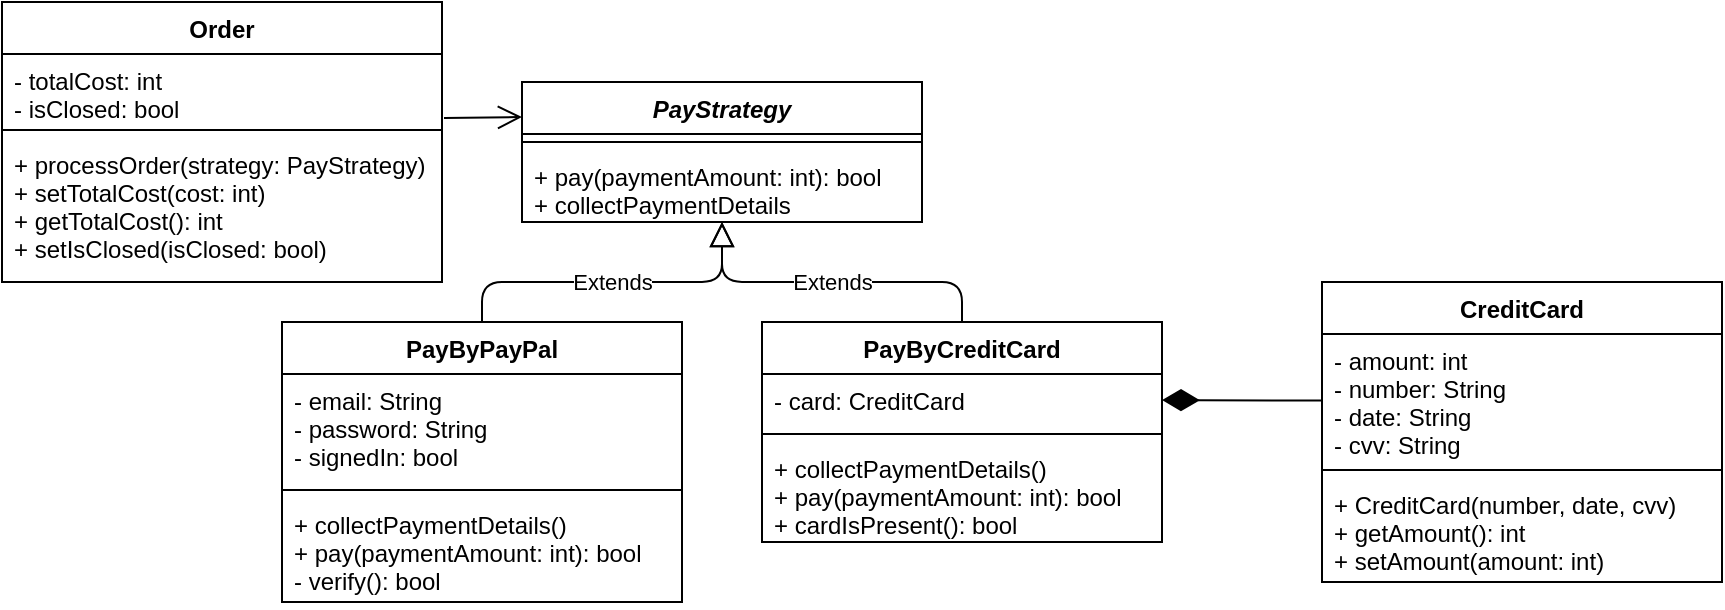 <mxfile version="14.6.13" type="device"><diagram id="pSlwTop-E5JqOnWAiBDI" name="Страница 1"><mxGraphModel dx="813" dy="470" grid="1" gridSize="10" guides="1" tooltips="1" connect="1" arrows="1" fold="1" page="1" pageScale="1" pageWidth="827" pageHeight="1169" math="0" shadow="0"><root><mxCell id="0"/><mxCell id="1" parent="0"/><mxCell id="sbiQOXZOP32bimYdC489-1" value="PayStrategy" style="swimlane;fontStyle=3;align=center;verticalAlign=top;childLayout=stackLayout;horizontal=1;startSize=26;horizontalStack=0;resizeParent=1;resizeParentMax=0;resizeLast=0;collapsible=1;marginBottom=0;" vertex="1" parent="1"><mxGeometry x="280" y="80" width="200" height="70" as="geometry"/></mxCell><mxCell id="sbiQOXZOP32bimYdC489-3" value="" style="line;strokeWidth=1;fillColor=none;align=left;verticalAlign=middle;spacingTop=-1;spacingLeft=3;spacingRight=3;rotatable=0;labelPosition=right;points=[];portConstraint=eastwest;" vertex="1" parent="sbiQOXZOP32bimYdC489-1"><mxGeometry y="26" width="200" height="8" as="geometry"/></mxCell><mxCell id="sbiQOXZOP32bimYdC489-4" value="+ pay(paymentAmount: int): bool&#10;+ collectPaymentDetails" style="text;strokeColor=none;fillColor=none;align=left;verticalAlign=top;spacingLeft=4;spacingRight=4;overflow=hidden;rotatable=0;points=[[0,0.5],[1,0.5]];portConstraint=eastwest;" vertex="1" parent="sbiQOXZOP32bimYdC489-1"><mxGeometry y="34" width="200" height="36" as="geometry"/></mxCell><mxCell id="sbiQOXZOP32bimYdC489-5" value="PayByCreditCard" style="swimlane;fontStyle=1;align=center;verticalAlign=top;childLayout=stackLayout;horizontal=1;startSize=26;horizontalStack=0;resizeParent=1;resizeParentMax=0;resizeLast=0;collapsible=1;marginBottom=0;" vertex="1" parent="1"><mxGeometry x="400" y="200" width="200" height="110" as="geometry"/></mxCell><mxCell id="sbiQOXZOP32bimYdC489-6" value="- card: CreditCard" style="text;strokeColor=none;fillColor=none;align=left;verticalAlign=top;spacingLeft=4;spacingRight=4;overflow=hidden;rotatable=0;points=[[0,0.5],[1,0.5]];portConstraint=eastwest;" vertex="1" parent="sbiQOXZOP32bimYdC489-5"><mxGeometry y="26" width="200" height="26" as="geometry"/></mxCell><mxCell id="sbiQOXZOP32bimYdC489-7" value="" style="line;strokeWidth=1;fillColor=none;align=left;verticalAlign=middle;spacingTop=-1;spacingLeft=3;spacingRight=3;rotatable=0;labelPosition=right;points=[];portConstraint=eastwest;" vertex="1" parent="sbiQOXZOP32bimYdC489-5"><mxGeometry y="52" width="200" height="8" as="geometry"/></mxCell><mxCell id="sbiQOXZOP32bimYdC489-8" value="+ collectPaymentDetails()&#10;+ pay(paymentAmount: int): bool&#10;+ cardIsPresent(): bool" style="text;strokeColor=none;fillColor=none;align=left;verticalAlign=top;spacingLeft=4;spacingRight=4;overflow=hidden;rotatable=0;points=[[0,0.5],[1,0.5]];portConstraint=eastwest;" vertex="1" parent="sbiQOXZOP32bimYdC489-5"><mxGeometry y="60" width="200" height="50" as="geometry"/></mxCell><mxCell id="sbiQOXZOP32bimYdC489-9" value="CreditCard" style="swimlane;fontStyle=1;align=center;verticalAlign=top;childLayout=stackLayout;horizontal=1;startSize=26;horizontalStack=0;resizeParent=1;resizeParentMax=0;resizeLast=0;collapsible=1;marginBottom=0;" vertex="1" parent="1"><mxGeometry x="680" y="180" width="200" height="150" as="geometry"/></mxCell><mxCell id="sbiQOXZOP32bimYdC489-10" value="- amount: int&#10;- number: String&#10;- date: String&#10;- cvv: String" style="text;strokeColor=none;fillColor=none;align=left;verticalAlign=top;spacingLeft=4;spacingRight=4;overflow=hidden;rotatable=0;points=[[0,0.5],[1,0.5]];portConstraint=eastwest;" vertex="1" parent="sbiQOXZOP32bimYdC489-9"><mxGeometry y="26" width="200" height="64" as="geometry"/></mxCell><mxCell id="sbiQOXZOP32bimYdC489-11" value="" style="line;strokeWidth=1;fillColor=none;align=left;verticalAlign=middle;spacingTop=-1;spacingLeft=3;spacingRight=3;rotatable=0;labelPosition=right;points=[];portConstraint=eastwest;" vertex="1" parent="sbiQOXZOP32bimYdC489-9"><mxGeometry y="90" width="200" height="8" as="geometry"/></mxCell><mxCell id="sbiQOXZOP32bimYdC489-12" value="+ CreditCard(number, date, cvv)&#10;+ getAmount(): int&#10;+ setAmount(amount: int)" style="text;strokeColor=none;fillColor=none;align=left;verticalAlign=top;spacingLeft=4;spacingRight=4;overflow=hidden;rotatable=0;points=[[0,0.5],[1,0.5]];portConstraint=eastwest;" vertex="1" parent="sbiQOXZOP32bimYdC489-9"><mxGeometry y="98" width="200" height="52" as="geometry"/></mxCell><mxCell id="sbiQOXZOP32bimYdC489-13" value="" style="endArrow=diamondThin;endFill=1;endSize=16;html=1;entryX=1;entryY=0.5;entryDx=0;entryDy=0;exitX=0.001;exitY=0.52;exitDx=0;exitDy=0;exitPerimeter=0;" edge="1" parent="1" source="sbiQOXZOP32bimYdC489-10" target="sbiQOXZOP32bimYdC489-6"><mxGeometry width="160" relative="1" as="geometry"><mxPoint x="420" y="260" as="sourcePoint"/><mxPoint x="580" y="260" as="targetPoint"/></mxGeometry></mxCell><mxCell id="sbiQOXZOP32bimYdC489-14" value="PayByPayPal" style="swimlane;fontStyle=1;align=center;verticalAlign=top;childLayout=stackLayout;horizontal=1;startSize=26;horizontalStack=0;resizeParent=1;resizeParentMax=0;resizeLast=0;collapsible=1;marginBottom=0;" vertex="1" parent="1"><mxGeometry x="160" y="200" width="200" height="140" as="geometry"/></mxCell><mxCell id="sbiQOXZOP32bimYdC489-15" value="- email: String&#10;- password: String&#10;- signedIn: bool" style="text;strokeColor=none;fillColor=none;align=left;verticalAlign=top;spacingLeft=4;spacingRight=4;overflow=hidden;rotatable=0;points=[[0,0.5],[1,0.5]];portConstraint=eastwest;" vertex="1" parent="sbiQOXZOP32bimYdC489-14"><mxGeometry y="26" width="200" height="54" as="geometry"/></mxCell><mxCell id="sbiQOXZOP32bimYdC489-16" value="" style="line;strokeWidth=1;fillColor=none;align=left;verticalAlign=middle;spacingTop=-1;spacingLeft=3;spacingRight=3;rotatable=0;labelPosition=right;points=[];portConstraint=eastwest;" vertex="1" parent="sbiQOXZOP32bimYdC489-14"><mxGeometry y="80" width="200" height="8" as="geometry"/></mxCell><mxCell id="sbiQOXZOP32bimYdC489-17" value="+ collectPaymentDetails()&#10;+ pay(paymentAmount: int): bool&#10;- verify(): bool" style="text;strokeColor=none;fillColor=none;align=left;verticalAlign=top;spacingLeft=4;spacingRight=4;overflow=hidden;rotatable=0;points=[[0,0.5],[1,0.5]];portConstraint=eastwest;" vertex="1" parent="sbiQOXZOP32bimYdC489-14"><mxGeometry y="88" width="200" height="52" as="geometry"/></mxCell><mxCell id="sbiQOXZOP32bimYdC489-18" value="Extends" style="endArrow=block;endSize=10;endFill=0;html=1;exitX=0.5;exitY=0;exitDx=0;exitDy=0;" edge="1" parent="1" source="sbiQOXZOP32bimYdC489-14"><mxGeometry width="160" relative="1" as="geometry"><mxPoint x="220" y="190" as="sourcePoint"/><mxPoint x="380" y="150" as="targetPoint"/><Array as="points"><mxPoint x="260" y="180"/><mxPoint x="380" y="180"/></Array></mxGeometry></mxCell><mxCell id="sbiQOXZOP32bimYdC489-19" value="Extends" style="endArrow=block;endSize=10;endFill=0;html=1;exitX=0.5;exitY=0;exitDx=0;exitDy=0;" edge="1" parent="1" source="sbiQOXZOP32bimYdC489-5"><mxGeometry width="160" relative="1" as="geometry"><mxPoint x="220" y="190" as="sourcePoint"/><mxPoint x="380" y="150" as="targetPoint"/><Array as="points"><mxPoint x="500" y="180"/><mxPoint x="380" y="180"/></Array></mxGeometry></mxCell><mxCell id="sbiQOXZOP32bimYdC489-20" value="Order" style="swimlane;fontStyle=1;align=center;verticalAlign=top;childLayout=stackLayout;horizontal=1;startSize=26;horizontalStack=0;resizeParent=1;resizeParentMax=0;resizeLast=0;collapsible=1;marginBottom=0;" vertex="1" parent="1"><mxGeometry x="20" y="40" width="220" height="140" as="geometry"/></mxCell><mxCell id="sbiQOXZOP32bimYdC489-21" value="- totalCost: int&#10;- isClosed: bool" style="text;strokeColor=none;fillColor=none;align=left;verticalAlign=top;spacingLeft=4;spacingRight=4;overflow=hidden;rotatable=0;points=[[0,0.5],[1,0.5]];portConstraint=eastwest;" vertex="1" parent="sbiQOXZOP32bimYdC489-20"><mxGeometry y="26" width="220" height="34" as="geometry"/></mxCell><mxCell id="sbiQOXZOP32bimYdC489-22" value="" style="line;strokeWidth=1;fillColor=none;align=left;verticalAlign=middle;spacingTop=-1;spacingLeft=3;spacingRight=3;rotatable=0;labelPosition=right;points=[];portConstraint=eastwest;" vertex="1" parent="sbiQOXZOP32bimYdC489-20"><mxGeometry y="60" width="220" height="8" as="geometry"/></mxCell><mxCell id="sbiQOXZOP32bimYdC489-23" value="+ processOrder(strategy: PayStrategy)&#10;+ setTotalCost(cost: int)&#10;+ getTotalCost(): int&#10;+ setIsClosed(isClosed: bool)" style="text;strokeColor=none;fillColor=none;align=left;verticalAlign=top;spacingLeft=4;spacingRight=4;overflow=hidden;rotatable=0;points=[[0,0.5],[1,0.5]];portConstraint=eastwest;" vertex="1" parent="sbiQOXZOP32bimYdC489-20"><mxGeometry y="68" width="220" height="72" as="geometry"/></mxCell><mxCell id="sbiQOXZOP32bimYdC489-24" value="" style="endArrow=open;endFill=1;endSize=10;html=1;entryX=0;entryY=0.25;entryDx=0;entryDy=0;" edge="1" parent="1" target="sbiQOXZOP32bimYdC489-1"><mxGeometry width="160" relative="1" as="geometry"><mxPoint x="241" y="98" as="sourcePoint"/><mxPoint x="330" y="80" as="targetPoint"/></mxGeometry></mxCell></root></mxGraphModel></diagram></mxfile>